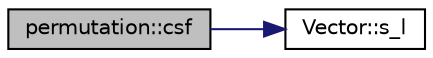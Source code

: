 digraph "permutation::csf"
{
  edge [fontname="Helvetica",fontsize="10",labelfontname="Helvetica",labelfontsize="10"];
  node [fontname="Helvetica",fontsize="10",shape=record];
  rankdir="LR";
  Node579 [label="permutation::csf",height=0.2,width=0.4,color="black", fillcolor="grey75", style="filled", fontcolor="black"];
  Node579 -> Node580 [color="midnightblue",fontsize="10",style="solid",fontname="Helvetica"];
  Node580 [label="Vector::s_l",height=0.2,width=0.4,color="black", fillcolor="white", style="filled",URL="$d5/db2/class_vector.html#ad2dc082288f858d22a528832289e0704"];
}
